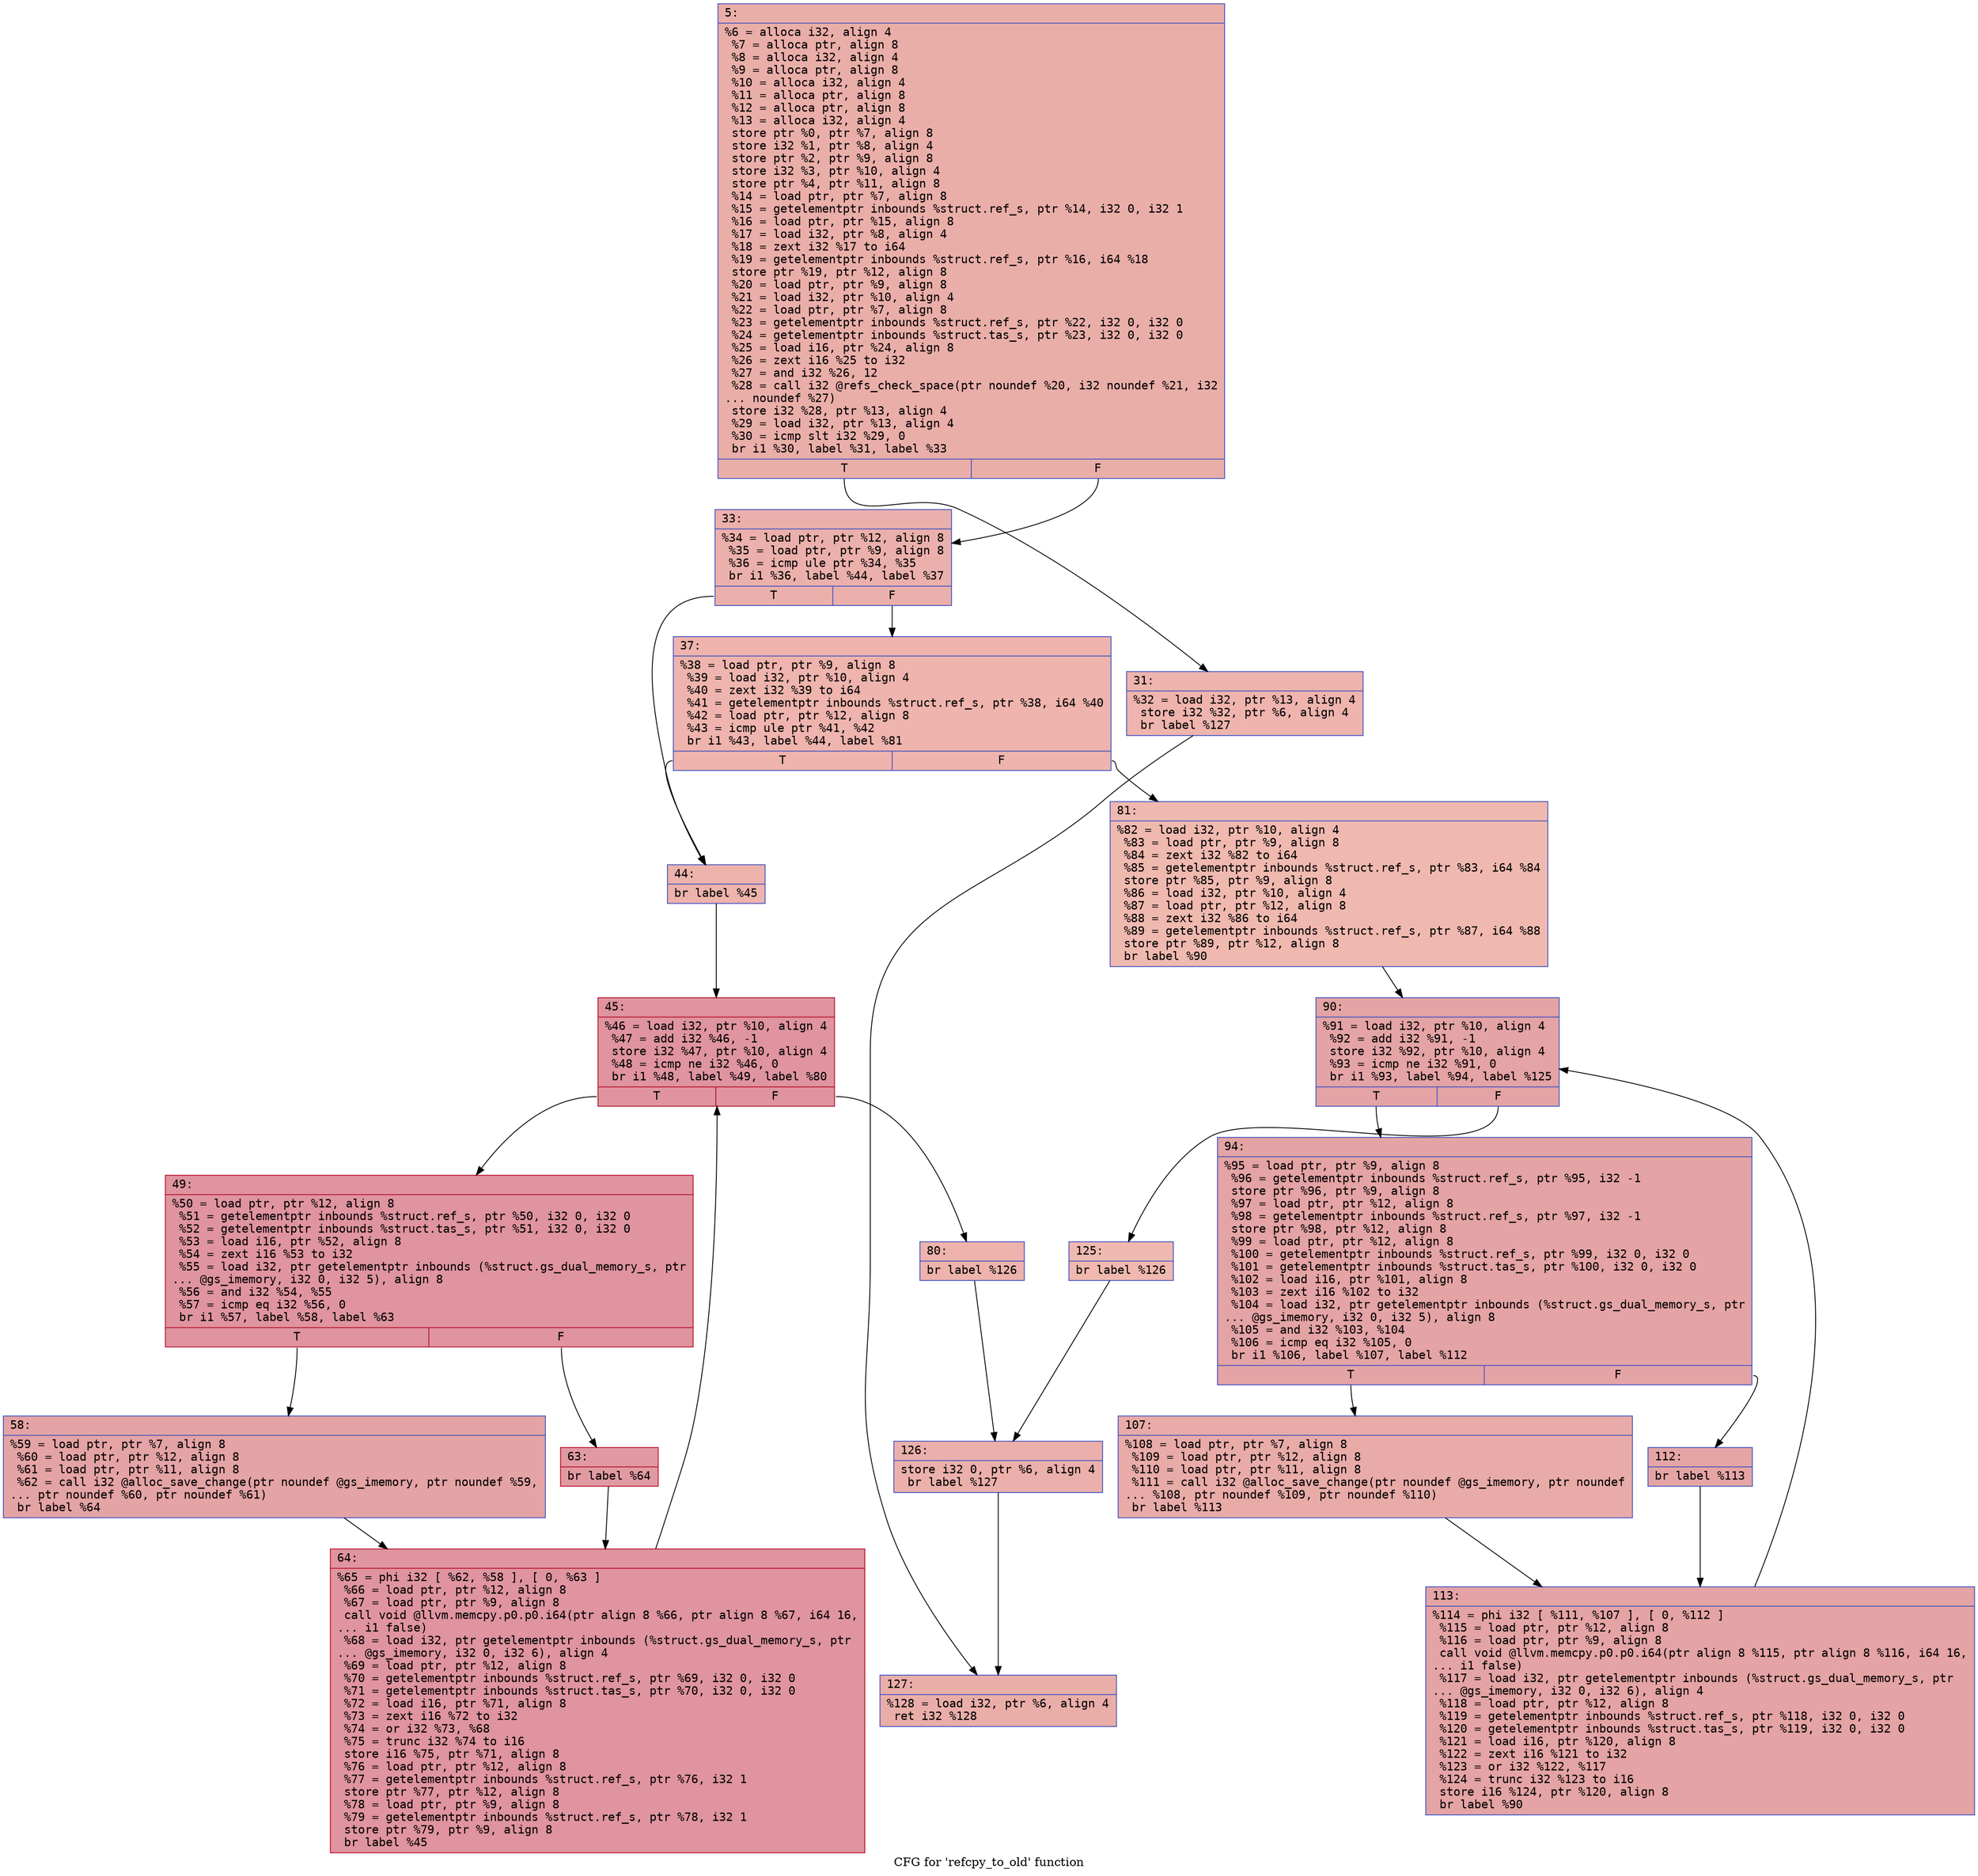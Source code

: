 digraph "CFG for 'refcpy_to_old' function" {
	label="CFG for 'refcpy_to_old' function";

	Node0x600003592300 [shape=record,color="#3d50c3ff", style=filled, fillcolor="#d0473d70" fontname="Courier",label="{5:\l|  %6 = alloca i32, align 4\l  %7 = alloca ptr, align 8\l  %8 = alloca i32, align 4\l  %9 = alloca ptr, align 8\l  %10 = alloca i32, align 4\l  %11 = alloca ptr, align 8\l  %12 = alloca ptr, align 8\l  %13 = alloca i32, align 4\l  store ptr %0, ptr %7, align 8\l  store i32 %1, ptr %8, align 4\l  store ptr %2, ptr %9, align 8\l  store i32 %3, ptr %10, align 4\l  store ptr %4, ptr %11, align 8\l  %14 = load ptr, ptr %7, align 8\l  %15 = getelementptr inbounds %struct.ref_s, ptr %14, i32 0, i32 1\l  %16 = load ptr, ptr %15, align 8\l  %17 = load i32, ptr %8, align 4\l  %18 = zext i32 %17 to i64\l  %19 = getelementptr inbounds %struct.ref_s, ptr %16, i64 %18\l  store ptr %19, ptr %12, align 8\l  %20 = load ptr, ptr %9, align 8\l  %21 = load i32, ptr %10, align 4\l  %22 = load ptr, ptr %7, align 8\l  %23 = getelementptr inbounds %struct.ref_s, ptr %22, i32 0, i32 0\l  %24 = getelementptr inbounds %struct.tas_s, ptr %23, i32 0, i32 0\l  %25 = load i16, ptr %24, align 8\l  %26 = zext i16 %25 to i32\l  %27 = and i32 %26, 12\l  %28 = call i32 @refs_check_space(ptr noundef %20, i32 noundef %21, i32\l... noundef %27)\l  store i32 %28, ptr %13, align 4\l  %29 = load i32, ptr %13, align 4\l  %30 = icmp slt i32 %29, 0\l  br i1 %30, label %31, label %33\l|{<s0>T|<s1>F}}"];
	Node0x600003592300:s0 -> Node0x600003592350[tooltip="5 -> 31\nProbability 37.50%" ];
	Node0x600003592300:s1 -> Node0x6000035923a0[tooltip="5 -> 33\nProbability 62.50%" ];
	Node0x600003592350 [shape=record,color="#3d50c3ff", style=filled, fillcolor="#d8564670" fontname="Courier",label="{31:\l|  %32 = load i32, ptr %13, align 4\l  store i32 %32, ptr %6, align 4\l  br label %127\l}"];
	Node0x600003592350 -> Node0x6000035928f0[tooltip="31 -> 127\nProbability 100.00%" ];
	Node0x6000035923a0 [shape=record,color="#3d50c3ff", style=filled, fillcolor="#d24b4070" fontname="Courier",label="{33:\l|  %34 = load ptr, ptr %12, align 8\l  %35 = load ptr, ptr %9, align 8\l  %36 = icmp ule ptr %34, %35\l  br i1 %36, label %44, label %37\l|{<s0>T|<s1>F}}"];
	Node0x6000035923a0:s0 -> Node0x600003592440[tooltip="33 -> 44\nProbability 50.00%" ];
	Node0x6000035923a0:s1 -> Node0x6000035923f0[tooltip="33 -> 37\nProbability 50.00%" ];
	Node0x6000035923f0 [shape=record,color="#3d50c3ff", style=filled, fillcolor="#d8564670" fontname="Courier",label="{37:\l|  %38 = load ptr, ptr %9, align 8\l  %39 = load i32, ptr %10, align 4\l  %40 = zext i32 %39 to i64\l  %41 = getelementptr inbounds %struct.ref_s, ptr %38, i64 %40\l  %42 = load ptr, ptr %12, align 8\l  %43 = icmp ule ptr %41, %42\l  br i1 %43, label %44, label %81\l|{<s0>T|<s1>F}}"];
	Node0x6000035923f0:s0 -> Node0x600003592440[tooltip="37 -> 44\nProbability 50.00%" ];
	Node0x6000035923f0:s1 -> Node0x600003592670[tooltip="37 -> 81\nProbability 50.00%" ];
	Node0x600003592440 [shape=record,color="#3d50c3ff", style=filled, fillcolor="#d6524470" fontname="Courier",label="{44:\l|  br label %45\l}"];
	Node0x600003592440 -> Node0x600003592490[tooltip="44 -> 45\nProbability 100.00%" ];
	Node0x600003592490 [shape=record,color="#b70d28ff", style=filled, fillcolor="#b70d2870" fontname="Courier",label="{45:\l|  %46 = load i32, ptr %10, align 4\l  %47 = add i32 %46, -1\l  store i32 %47, ptr %10, align 4\l  %48 = icmp ne i32 %46, 0\l  br i1 %48, label %49, label %80\l|{<s0>T|<s1>F}}"];
	Node0x600003592490:s0 -> Node0x6000035924e0[tooltip="45 -> 49\nProbability 96.88%" ];
	Node0x600003592490:s1 -> Node0x600003592620[tooltip="45 -> 80\nProbability 3.12%" ];
	Node0x6000035924e0 [shape=record,color="#b70d28ff", style=filled, fillcolor="#b70d2870" fontname="Courier",label="{49:\l|  %50 = load ptr, ptr %12, align 8\l  %51 = getelementptr inbounds %struct.ref_s, ptr %50, i32 0, i32 0\l  %52 = getelementptr inbounds %struct.tas_s, ptr %51, i32 0, i32 0\l  %53 = load i16, ptr %52, align 8\l  %54 = zext i16 %53 to i32\l  %55 = load i32, ptr getelementptr inbounds (%struct.gs_dual_memory_s, ptr\l... @gs_imemory, i32 0, i32 5), align 8\l  %56 = and i32 %54, %55\l  %57 = icmp eq i32 %56, 0\l  br i1 %57, label %58, label %63\l|{<s0>T|<s1>F}}"];
	Node0x6000035924e0:s0 -> Node0x600003592530[tooltip="49 -> 58\nProbability 37.50%" ];
	Node0x6000035924e0:s1 -> Node0x600003592580[tooltip="49 -> 63\nProbability 62.50%" ];
	Node0x600003592530 [shape=record,color="#3d50c3ff", style=filled, fillcolor="#c32e3170" fontname="Courier",label="{58:\l|  %59 = load ptr, ptr %7, align 8\l  %60 = load ptr, ptr %12, align 8\l  %61 = load ptr, ptr %11, align 8\l  %62 = call i32 @alloc_save_change(ptr noundef @gs_imemory, ptr noundef %59,\l... ptr noundef %60, ptr noundef %61)\l  br label %64\l}"];
	Node0x600003592530 -> Node0x6000035925d0[tooltip="58 -> 64\nProbability 100.00%" ];
	Node0x600003592580 [shape=record,color="#b70d28ff", style=filled, fillcolor="#bb1b2c70" fontname="Courier",label="{63:\l|  br label %64\l}"];
	Node0x600003592580 -> Node0x6000035925d0[tooltip="63 -> 64\nProbability 100.00%" ];
	Node0x6000035925d0 [shape=record,color="#b70d28ff", style=filled, fillcolor="#b70d2870" fontname="Courier",label="{64:\l|  %65 = phi i32 [ %62, %58 ], [ 0, %63 ]\l  %66 = load ptr, ptr %12, align 8\l  %67 = load ptr, ptr %9, align 8\l  call void @llvm.memcpy.p0.p0.i64(ptr align 8 %66, ptr align 8 %67, i64 16,\l... i1 false)\l  %68 = load i32, ptr getelementptr inbounds (%struct.gs_dual_memory_s, ptr\l... @gs_imemory, i32 0, i32 6), align 4\l  %69 = load ptr, ptr %12, align 8\l  %70 = getelementptr inbounds %struct.ref_s, ptr %69, i32 0, i32 0\l  %71 = getelementptr inbounds %struct.tas_s, ptr %70, i32 0, i32 0\l  %72 = load i16, ptr %71, align 8\l  %73 = zext i16 %72 to i32\l  %74 = or i32 %73, %68\l  %75 = trunc i32 %74 to i16\l  store i16 %75, ptr %71, align 8\l  %76 = load ptr, ptr %12, align 8\l  %77 = getelementptr inbounds %struct.ref_s, ptr %76, i32 1\l  store ptr %77, ptr %12, align 8\l  %78 = load ptr, ptr %9, align 8\l  %79 = getelementptr inbounds %struct.ref_s, ptr %78, i32 1\l  store ptr %79, ptr %9, align 8\l  br label %45\l}"];
	Node0x6000035925d0 -> Node0x600003592490[tooltip="64 -> 45\nProbability 100.00%" ];
	Node0x600003592620 [shape=record,color="#3d50c3ff", style=filled, fillcolor="#d6524470" fontname="Courier",label="{80:\l|  br label %126\l}"];
	Node0x600003592620 -> Node0x6000035928a0[tooltip="80 -> 126\nProbability 100.00%" ];
	Node0x600003592670 [shape=record,color="#3d50c3ff", style=filled, fillcolor="#de614d70" fontname="Courier",label="{81:\l|  %82 = load i32, ptr %10, align 4\l  %83 = load ptr, ptr %9, align 8\l  %84 = zext i32 %82 to i64\l  %85 = getelementptr inbounds %struct.ref_s, ptr %83, i64 %84\l  store ptr %85, ptr %9, align 8\l  %86 = load i32, ptr %10, align 4\l  %87 = load ptr, ptr %12, align 8\l  %88 = zext i32 %86 to i64\l  %89 = getelementptr inbounds %struct.ref_s, ptr %87, i64 %88\l  store ptr %89, ptr %12, align 8\l  br label %90\l}"];
	Node0x600003592670 -> Node0x6000035926c0[tooltip="81 -> 90\nProbability 100.00%" ];
	Node0x6000035926c0 [shape=record,color="#3d50c3ff", style=filled, fillcolor="#c32e3170" fontname="Courier",label="{90:\l|  %91 = load i32, ptr %10, align 4\l  %92 = add i32 %91, -1\l  store i32 %92, ptr %10, align 4\l  %93 = icmp ne i32 %91, 0\l  br i1 %93, label %94, label %125\l|{<s0>T|<s1>F}}"];
	Node0x6000035926c0:s0 -> Node0x600003592710[tooltip="90 -> 94\nProbability 96.88%" ];
	Node0x6000035926c0:s1 -> Node0x600003592850[tooltip="90 -> 125\nProbability 3.12%" ];
	Node0x600003592710 [shape=record,color="#3d50c3ff", style=filled, fillcolor="#c32e3170" fontname="Courier",label="{94:\l|  %95 = load ptr, ptr %9, align 8\l  %96 = getelementptr inbounds %struct.ref_s, ptr %95, i32 -1\l  store ptr %96, ptr %9, align 8\l  %97 = load ptr, ptr %12, align 8\l  %98 = getelementptr inbounds %struct.ref_s, ptr %97, i32 -1\l  store ptr %98, ptr %12, align 8\l  %99 = load ptr, ptr %12, align 8\l  %100 = getelementptr inbounds %struct.ref_s, ptr %99, i32 0, i32 0\l  %101 = getelementptr inbounds %struct.tas_s, ptr %100, i32 0, i32 0\l  %102 = load i16, ptr %101, align 8\l  %103 = zext i16 %102 to i32\l  %104 = load i32, ptr getelementptr inbounds (%struct.gs_dual_memory_s, ptr\l... @gs_imemory, i32 0, i32 5), align 8\l  %105 = and i32 %103, %104\l  %106 = icmp eq i32 %105, 0\l  br i1 %106, label %107, label %112\l|{<s0>T|<s1>F}}"];
	Node0x600003592710:s0 -> Node0x600003592760[tooltip="94 -> 107\nProbability 37.50%" ];
	Node0x600003592710:s1 -> Node0x6000035927b0[tooltip="94 -> 112\nProbability 62.50%" ];
	Node0x600003592760 [shape=record,color="#3d50c3ff", style=filled, fillcolor="#cc403a70" fontname="Courier",label="{107:\l|  %108 = load ptr, ptr %7, align 8\l  %109 = load ptr, ptr %12, align 8\l  %110 = load ptr, ptr %11, align 8\l  %111 = call i32 @alloc_save_change(ptr noundef @gs_imemory, ptr noundef\l... %108, ptr noundef %109, ptr noundef %110)\l  br label %113\l}"];
	Node0x600003592760 -> Node0x600003592800[tooltip="107 -> 113\nProbability 100.00%" ];
	Node0x6000035927b0 [shape=record,color="#3d50c3ff", style=filled, fillcolor="#c5333470" fontname="Courier",label="{112:\l|  br label %113\l}"];
	Node0x6000035927b0 -> Node0x600003592800[tooltip="112 -> 113\nProbability 100.00%" ];
	Node0x600003592800 [shape=record,color="#3d50c3ff", style=filled, fillcolor="#c32e3170" fontname="Courier",label="{113:\l|  %114 = phi i32 [ %111, %107 ], [ 0, %112 ]\l  %115 = load ptr, ptr %12, align 8\l  %116 = load ptr, ptr %9, align 8\l  call void @llvm.memcpy.p0.p0.i64(ptr align 8 %115, ptr align 8 %116, i64 16,\l... i1 false)\l  %117 = load i32, ptr getelementptr inbounds (%struct.gs_dual_memory_s, ptr\l... @gs_imemory, i32 0, i32 6), align 4\l  %118 = load ptr, ptr %12, align 8\l  %119 = getelementptr inbounds %struct.ref_s, ptr %118, i32 0, i32 0\l  %120 = getelementptr inbounds %struct.tas_s, ptr %119, i32 0, i32 0\l  %121 = load i16, ptr %120, align 8\l  %122 = zext i16 %121 to i32\l  %123 = or i32 %122, %117\l  %124 = trunc i32 %123 to i16\l  store i16 %124, ptr %120, align 8\l  br label %90\l}"];
	Node0x600003592800 -> Node0x6000035926c0[tooltip="113 -> 90\nProbability 100.00%" ];
	Node0x600003592850 [shape=record,color="#3d50c3ff", style=filled, fillcolor="#de614d70" fontname="Courier",label="{125:\l|  br label %126\l}"];
	Node0x600003592850 -> Node0x6000035928a0[tooltip="125 -> 126\nProbability 100.00%" ];
	Node0x6000035928a0 [shape=record,color="#3d50c3ff", style=filled, fillcolor="#d24b4070" fontname="Courier",label="{126:\l|  store i32 0, ptr %6, align 4\l  br label %127\l}"];
	Node0x6000035928a0 -> Node0x6000035928f0[tooltip="126 -> 127\nProbability 100.00%" ];
	Node0x6000035928f0 [shape=record,color="#3d50c3ff", style=filled, fillcolor="#d0473d70" fontname="Courier",label="{127:\l|  %128 = load i32, ptr %6, align 4\l  ret i32 %128\l}"];
}
